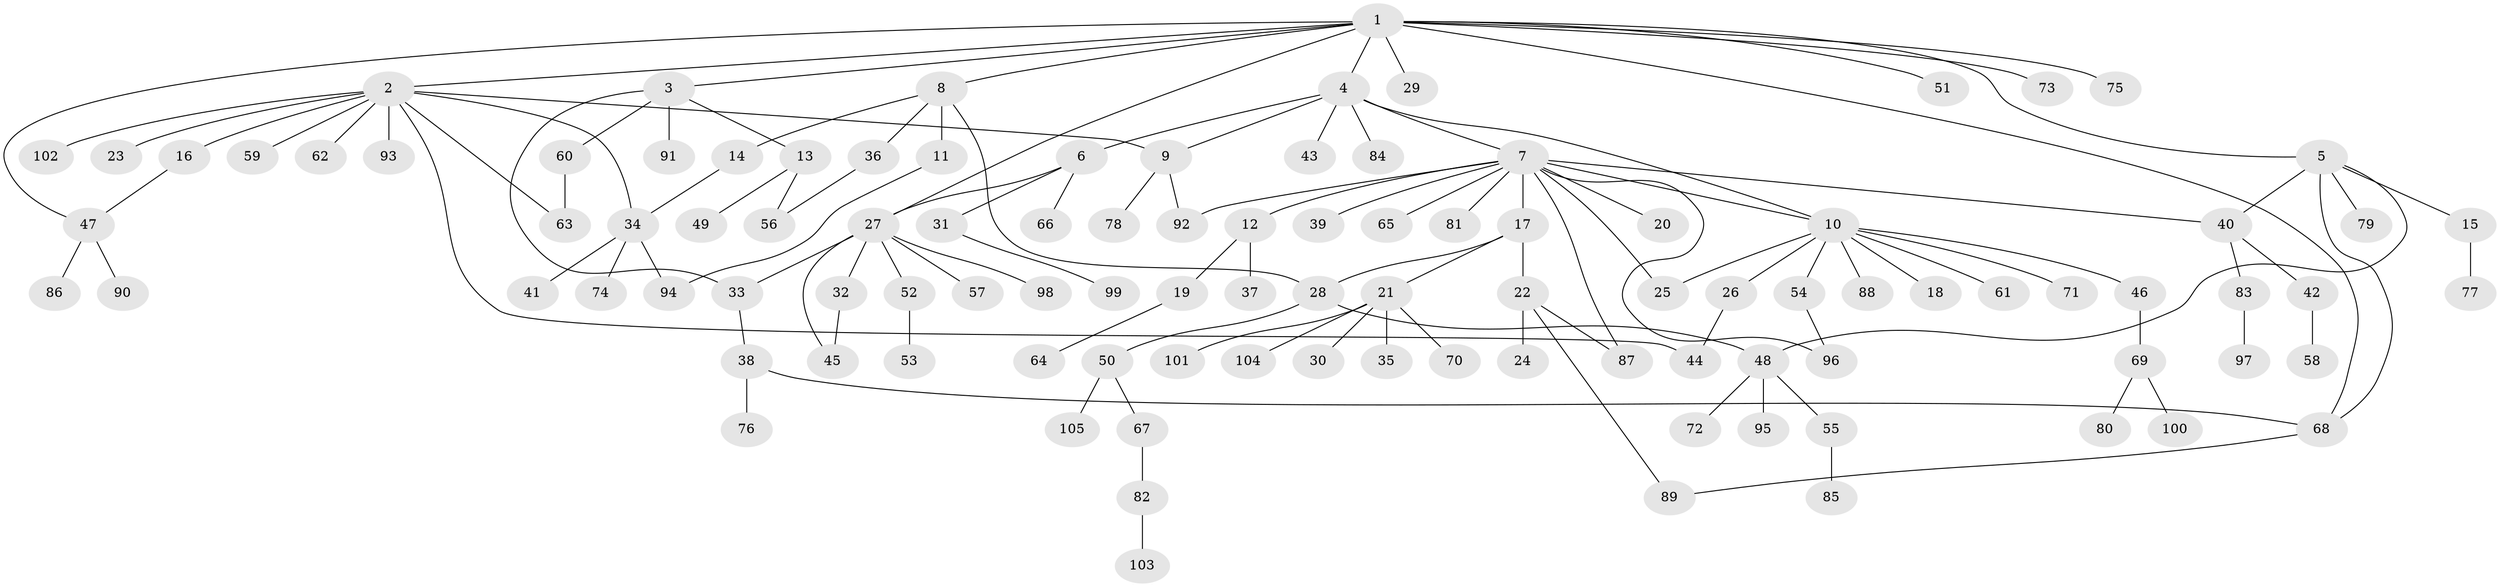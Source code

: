 // coarse degree distribution, {12: 0.015625, 2: 0.234375, 5: 0.078125, 6: 0.015625, 3: 0.078125, 1: 0.453125, 4: 0.078125, 10: 0.03125, 9: 0.015625}
// Generated by graph-tools (version 1.1) at 2025/36/03/04/25 23:36:50]
// undirected, 105 vertices, 125 edges
graph export_dot {
  node [color=gray90,style=filled];
  1;
  2;
  3;
  4;
  5;
  6;
  7;
  8;
  9;
  10;
  11;
  12;
  13;
  14;
  15;
  16;
  17;
  18;
  19;
  20;
  21;
  22;
  23;
  24;
  25;
  26;
  27;
  28;
  29;
  30;
  31;
  32;
  33;
  34;
  35;
  36;
  37;
  38;
  39;
  40;
  41;
  42;
  43;
  44;
  45;
  46;
  47;
  48;
  49;
  50;
  51;
  52;
  53;
  54;
  55;
  56;
  57;
  58;
  59;
  60;
  61;
  62;
  63;
  64;
  65;
  66;
  67;
  68;
  69;
  70;
  71;
  72;
  73;
  74;
  75;
  76;
  77;
  78;
  79;
  80;
  81;
  82;
  83;
  84;
  85;
  86;
  87;
  88;
  89;
  90;
  91;
  92;
  93;
  94;
  95;
  96;
  97;
  98;
  99;
  100;
  101;
  102;
  103;
  104;
  105;
  1 -- 2;
  1 -- 3;
  1 -- 4;
  1 -- 5;
  1 -- 8;
  1 -- 27;
  1 -- 29;
  1 -- 47;
  1 -- 51;
  1 -- 68;
  1 -- 73;
  1 -- 75;
  2 -- 9;
  2 -- 16;
  2 -- 23;
  2 -- 34;
  2 -- 44;
  2 -- 59;
  2 -- 62;
  2 -- 63;
  2 -- 93;
  2 -- 102;
  3 -- 13;
  3 -- 33;
  3 -- 60;
  3 -- 91;
  4 -- 6;
  4 -- 7;
  4 -- 9;
  4 -- 10;
  4 -- 43;
  4 -- 84;
  5 -- 15;
  5 -- 40;
  5 -- 48;
  5 -- 68;
  5 -- 79;
  6 -- 27;
  6 -- 31;
  6 -- 66;
  7 -- 10;
  7 -- 12;
  7 -- 17;
  7 -- 20;
  7 -- 25;
  7 -- 39;
  7 -- 40;
  7 -- 65;
  7 -- 81;
  7 -- 87;
  7 -- 92;
  7 -- 96;
  8 -- 11;
  8 -- 14;
  8 -- 28;
  8 -- 36;
  9 -- 78;
  9 -- 92;
  10 -- 18;
  10 -- 25;
  10 -- 26;
  10 -- 46;
  10 -- 54;
  10 -- 61;
  10 -- 71;
  10 -- 88;
  11 -- 94;
  12 -- 19;
  12 -- 37;
  13 -- 49;
  13 -- 56;
  14 -- 34;
  15 -- 77;
  16 -- 47;
  17 -- 21;
  17 -- 22;
  17 -- 28;
  19 -- 64;
  21 -- 30;
  21 -- 35;
  21 -- 70;
  21 -- 101;
  21 -- 104;
  22 -- 24;
  22 -- 87;
  22 -- 89;
  26 -- 44;
  27 -- 32;
  27 -- 33;
  27 -- 45;
  27 -- 52;
  27 -- 57;
  27 -- 98;
  28 -- 48;
  28 -- 50;
  31 -- 99;
  32 -- 45;
  33 -- 38;
  34 -- 41;
  34 -- 74;
  34 -- 94;
  36 -- 56;
  38 -- 68;
  38 -- 76;
  40 -- 42;
  40 -- 83;
  42 -- 58;
  46 -- 69;
  47 -- 86;
  47 -- 90;
  48 -- 55;
  48 -- 72;
  48 -- 95;
  50 -- 67;
  50 -- 105;
  52 -- 53;
  54 -- 96;
  55 -- 85;
  60 -- 63;
  67 -- 82;
  68 -- 89;
  69 -- 80;
  69 -- 100;
  82 -- 103;
  83 -- 97;
}
